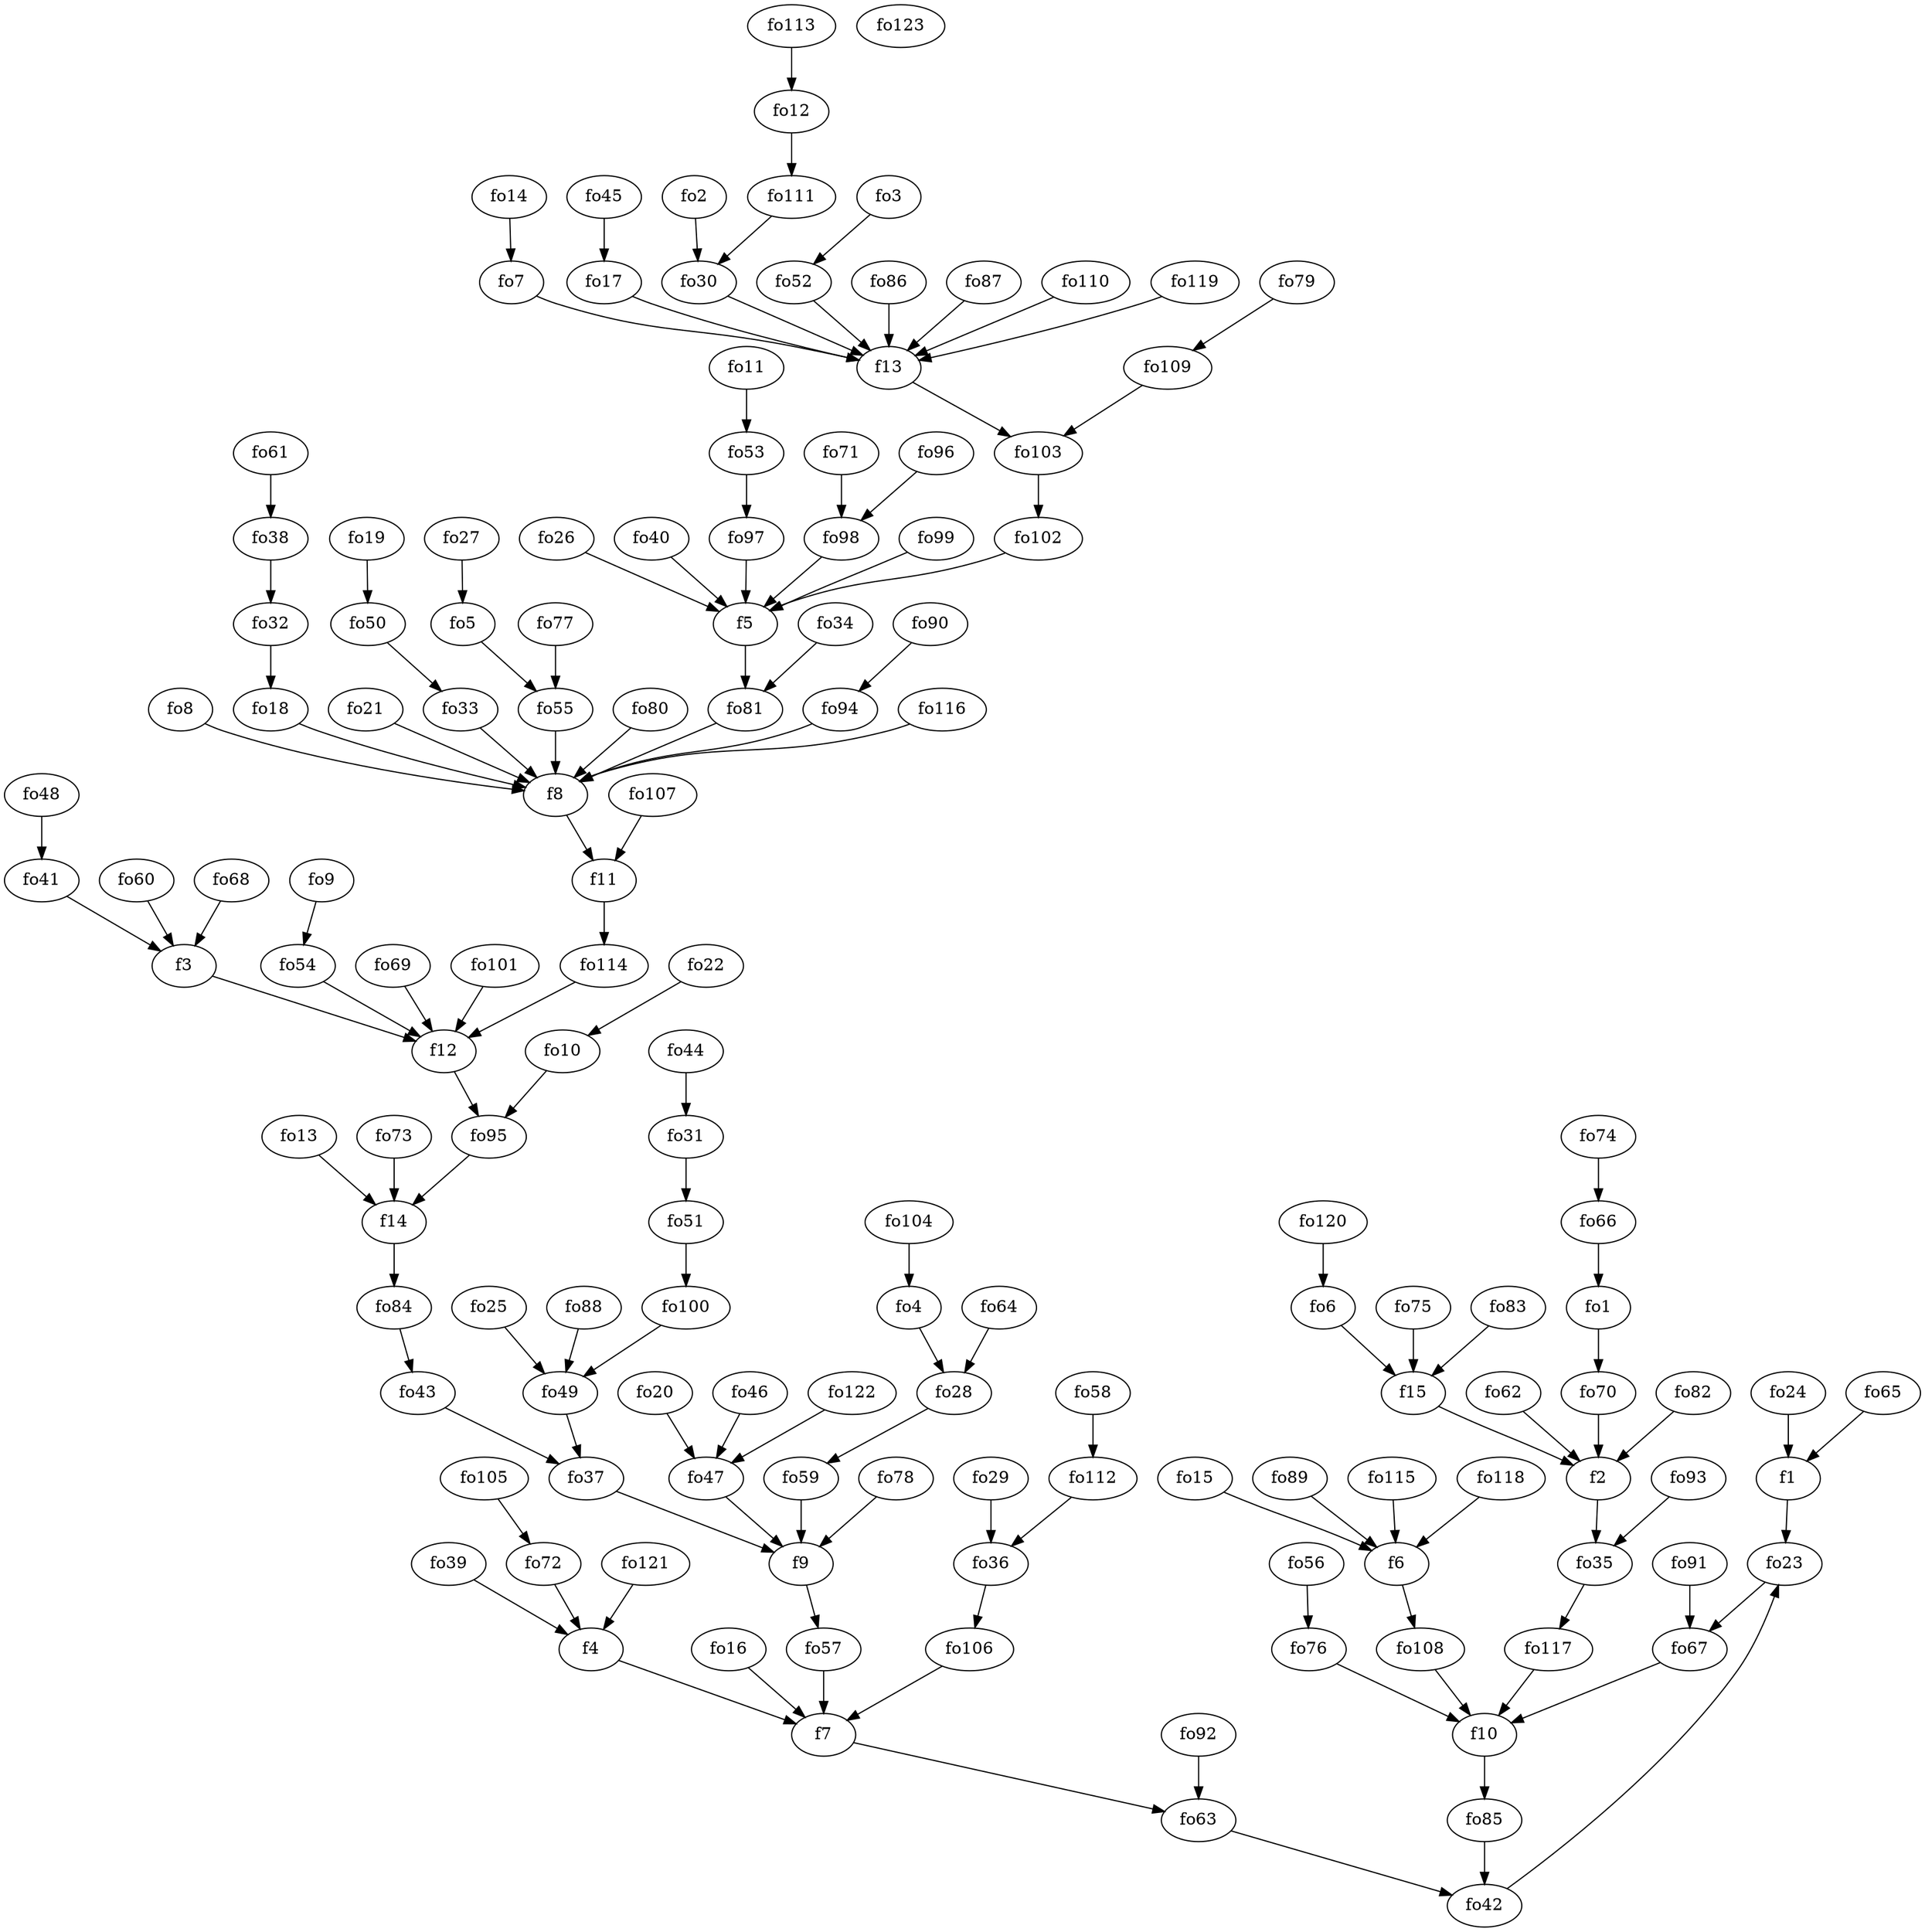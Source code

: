strict digraph  {
f1;
f2;
f3;
f4;
f5;
f6;
f7;
f8;
f9;
f10;
f11;
f12;
f13;
f14;
f15;
fo1;
fo2;
fo3;
fo4;
fo5;
fo6;
fo7;
fo8;
fo9;
fo10;
fo11;
fo12;
fo13;
fo14;
fo15;
fo16;
fo17;
fo18;
fo19;
fo20;
fo21;
fo22;
fo23;
fo24;
fo25;
fo26;
fo27;
fo28;
fo29;
fo30;
fo31;
fo32;
fo33;
fo34;
fo35;
fo36;
fo37;
fo38;
fo39;
fo40;
fo41;
fo42;
fo43;
fo44;
fo45;
fo46;
fo47;
fo48;
fo49;
fo50;
fo51;
fo52;
fo53;
fo54;
fo55;
fo56;
fo57;
fo58;
fo59;
fo60;
fo61;
fo62;
fo63;
fo64;
fo65;
fo66;
fo67;
fo68;
fo69;
fo70;
fo71;
fo72;
fo73;
fo74;
fo75;
fo76;
fo77;
fo78;
fo79;
fo80;
fo81;
fo82;
fo83;
fo84;
fo85;
fo86;
fo87;
fo88;
fo89;
fo90;
fo91;
fo92;
fo93;
fo94;
fo95;
fo96;
fo97;
fo98;
fo99;
fo100;
fo101;
fo102;
fo103;
fo104;
fo105;
fo106;
fo107;
fo108;
fo109;
fo110;
fo111;
fo112;
fo113;
fo114;
fo115;
fo116;
fo117;
fo118;
fo119;
fo120;
fo121;
fo122;
fo123;
f1 -> fo23  [weight=2];
f2 -> fo35  [weight=2];
f3 -> f12  [weight=2];
f4 -> f7  [weight=2];
f5 -> fo81  [weight=2];
f6 -> fo108  [weight=2];
f7 -> fo63  [weight=2];
f8 -> f11  [weight=2];
f9 -> fo57  [weight=2];
f10 -> fo85  [weight=2];
f11 -> fo114  [weight=2];
f12 -> fo95  [weight=2];
f13 -> fo103  [weight=2];
f14 -> fo84  [weight=2];
f15 -> f2  [weight=2];
fo1 -> fo70  [weight=2];
fo2 -> fo30  [weight=2];
fo3 -> fo52  [weight=2];
fo4 -> fo28  [weight=2];
fo5 -> fo55  [weight=2];
fo6 -> f15  [weight=2];
fo7 -> f13  [weight=2];
fo8 -> f8  [weight=2];
fo9 -> fo54  [weight=2];
fo10 -> fo95  [weight=2];
fo11 -> fo53  [weight=2];
fo12 -> fo111  [weight=2];
fo13 -> f14  [weight=2];
fo14 -> fo7  [weight=2];
fo15 -> f6  [weight=2];
fo16 -> f7  [weight=2];
fo17 -> f13  [weight=2];
fo18 -> f8  [weight=2];
fo19 -> fo50  [weight=2];
fo20 -> fo47  [weight=2];
fo21 -> f8  [weight=2];
fo22 -> fo10  [weight=2];
fo23 -> fo67  [weight=2];
fo24 -> f1  [weight=2];
fo25 -> fo49  [weight=2];
fo26 -> f5  [weight=2];
fo27 -> fo5  [weight=2];
fo28 -> fo59  [weight=2];
fo29 -> fo36  [weight=2];
fo30 -> f13  [weight=2];
fo31 -> fo51  [weight=2];
fo32 -> fo18  [weight=2];
fo33 -> f8  [weight=2];
fo34 -> fo81  [weight=2];
fo35 -> fo117  [weight=2];
fo36 -> fo106  [weight=2];
fo37 -> f9  [weight=2];
fo38 -> fo32  [weight=2];
fo39 -> f4  [weight=2];
fo40 -> f5  [weight=2];
fo41 -> f3  [weight=2];
fo42 -> fo23  [weight=2];
fo43 -> fo37  [weight=2];
fo44 -> fo31  [weight=2];
fo45 -> fo17  [weight=2];
fo46 -> fo47  [weight=2];
fo47 -> f9  [weight=2];
fo48 -> fo41  [weight=2];
fo49 -> fo37  [weight=2];
fo50 -> fo33  [weight=2];
fo51 -> fo100  [weight=2];
fo52 -> f13  [weight=2];
fo53 -> fo97  [weight=2];
fo54 -> f12  [weight=2];
fo55 -> f8  [weight=2];
fo56 -> fo76  [weight=2];
fo57 -> f7  [weight=2];
fo58 -> fo112  [weight=2];
fo59 -> f9  [weight=2];
fo60 -> f3  [weight=2];
fo61 -> fo38  [weight=2];
fo62 -> f2  [weight=2];
fo63 -> fo42  [weight=2];
fo64 -> fo28  [weight=2];
fo65 -> f1  [weight=2];
fo66 -> fo1  [weight=2];
fo67 -> f10  [weight=2];
fo68 -> f3  [weight=2];
fo69 -> f12  [weight=2];
fo70 -> f2  [weight=2];
fo71 -> fo98  [weight=2];
fo72 -> f4  [weight=2];
fo73 -> f14  [weight=2];
fo74 -> fo66  [weight=2];
fo75 -> f15  [weight=2];
fo76 -> f10  [weight=2];
fo77 -> fo55  [weight=2];
fo78 -> f9  [weight=2];
fo79 -> fo109  [weight=2];
fo80 -> f8  [weight=2];
fo81 -> f8  [weight=2];
fo82 -> f2  [weight=2];
fo83 -> f15  [weight=2];
fo84 -> fo43  [weight=2];
fo85 -> fo42  [weight=2];
fo86 -> f13  [weight=2];
fo87 -> f13  [weight=2];
fo88 -> fo49  [weight=2];
fo89 -> f6  [weight=2];
fo90 -> fo94  [weight=2];
fo91 -> fo67  [weight=2];
fo92 -> fo63  [weight=2];
fo93 -> fo35  [weight=2];
fo94 -> f8  [weight=2];
fo95 -> f14  [weight=2];
fo96 -> fo98  [weight=2];
fo97 -> f5  [weight=2];
fo98 -> f5  [weight=2];
fo99 -> f5  [weight=2];
fo100 -> fo49  [weight=2];
fo101 -> f12  [weight=2];
fo102 -> f5  [weight=2];
fo103 -> fo102  [weight=2];
fo104 -> fo4  [weight=2];
fo105 -> fo72  [weight=2];
fo106 -> f7  [weight=2];
fo107 -> f11  [weight=2];
fo108 -> f10  [weight=2];
fo109 -> fo103  [weight=2];
fo110 -> f13  [weight=2];
fo111 -> fo30  [weight=2];
fo112 -> fo36  [weight=2];
fo113 -> fo12  [weight=2];
fo114 -> f12  [weight=2];
fo115 -> f6  [weight=2];
fo116 -> f8  [weight=2];
fo117 -> f10  [weight=2];
fo118 -> f6  [weight=2];
fo119 -> f13  [weight=2];
fo120 -> fo6  [weight=2];
fo121 -> f4  [weight=2];
fo122 -> fo47  [weight=2];
}
